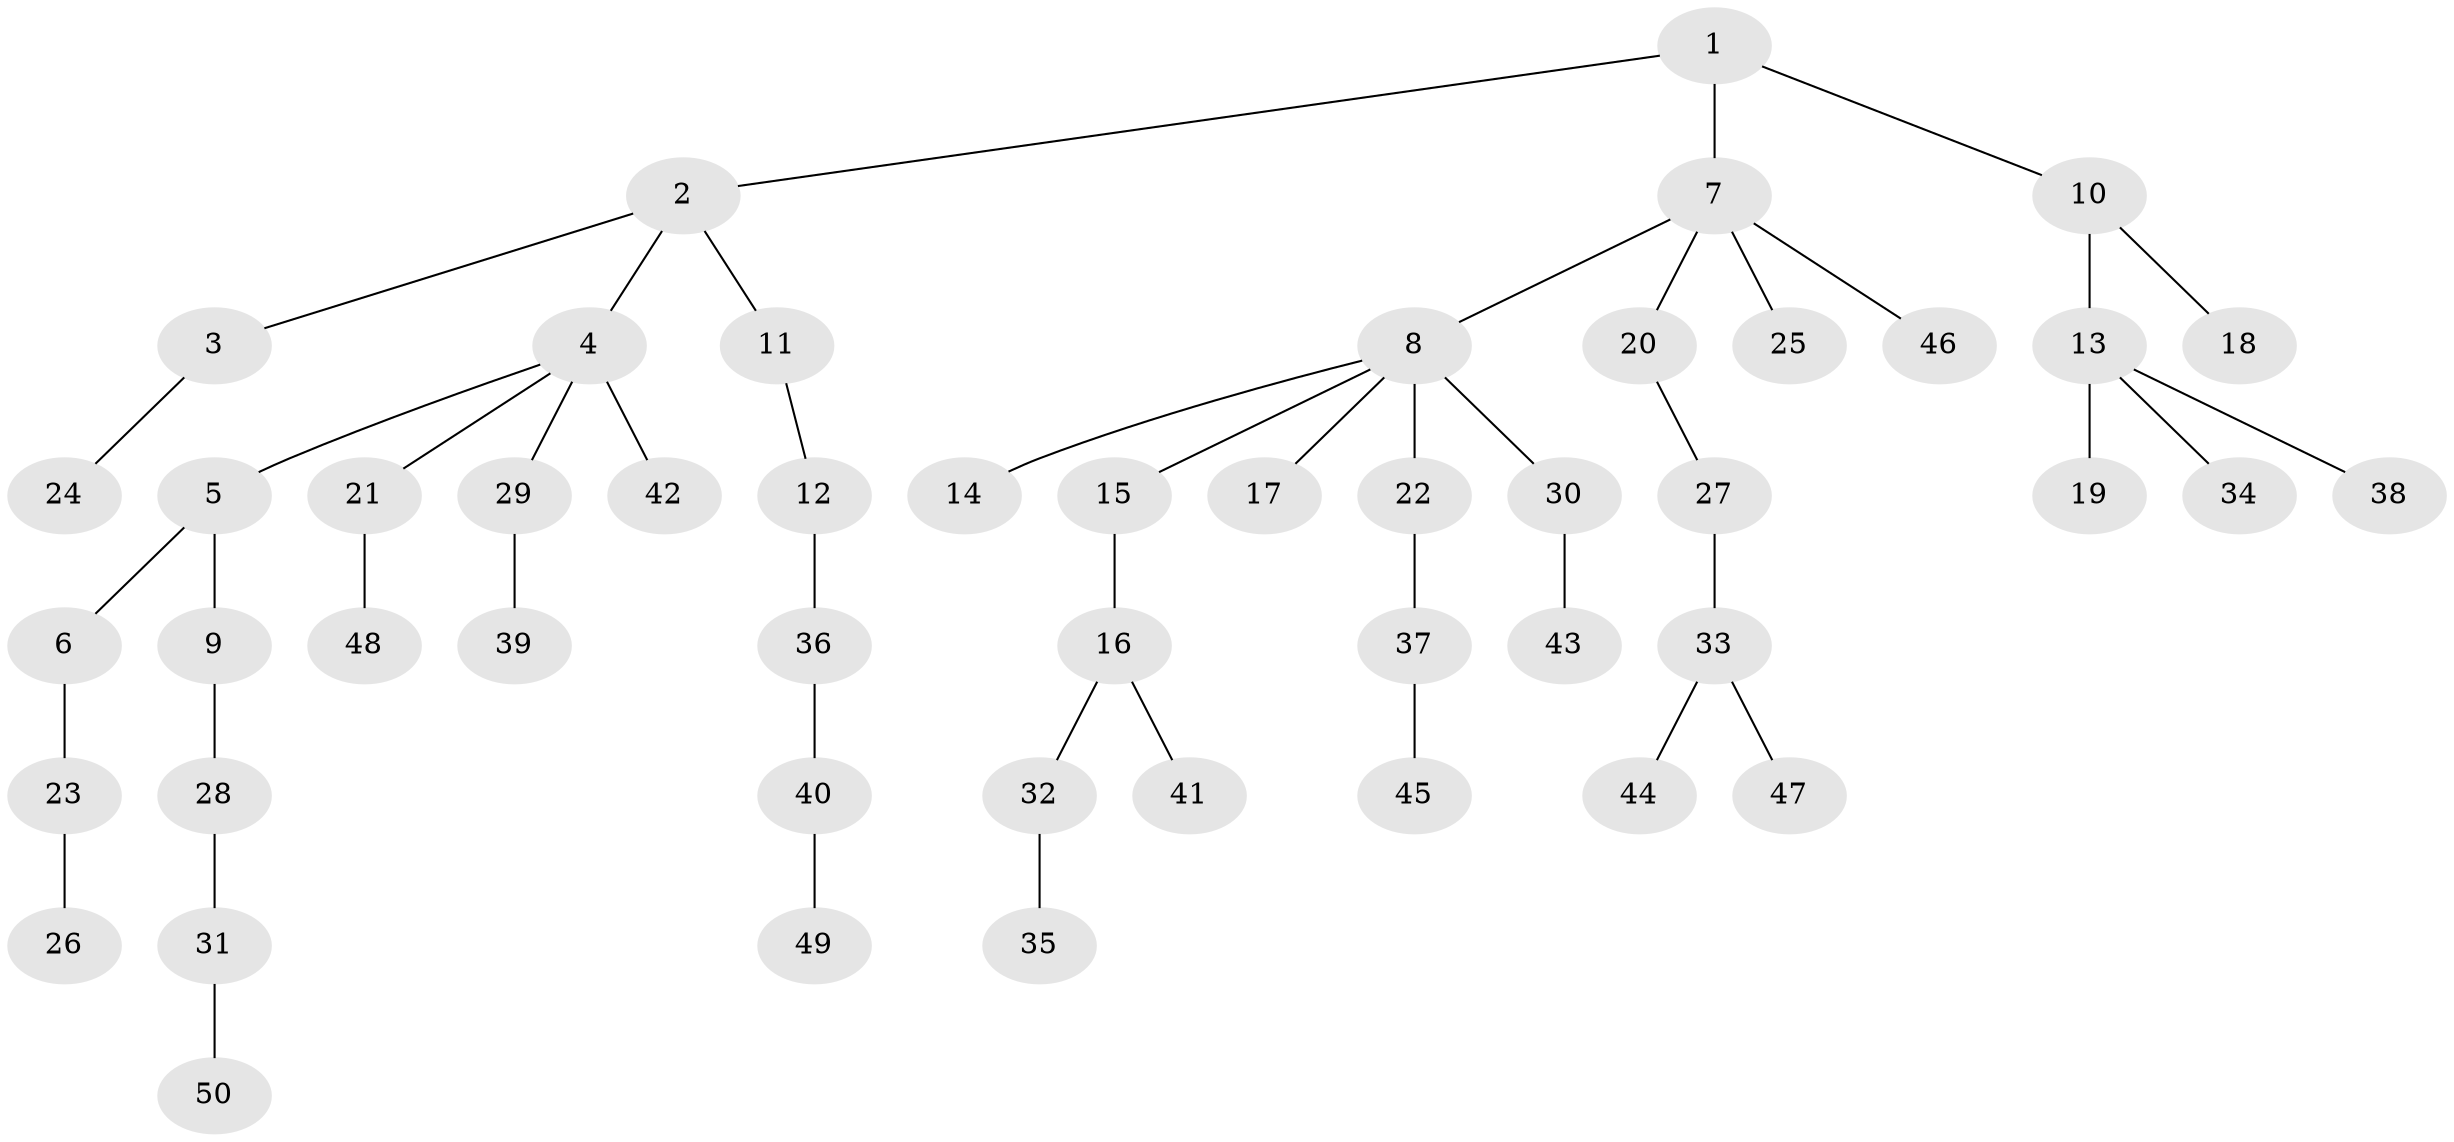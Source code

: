 // original degree distribution, {4: 0.088, 5: 0.008, 2: 0.264, 6: 0.008, 3: 0.136, 1: 0.48, 7: 0.008, 9: 0.008}
// Generated by graph-tools (version 1.1) at 2025/51/03/04/25 22:51:32]
// undirected, 50 vertices, 49 edges
graph export_dot {
  node [color=gray90,style=filled];
  1;
  2;
  3;
  4;
  5;
  6;
  7;
  8;
  9;
  10;
  11;
  12;
  13;
  14;
  15;
  16;
  17;
  18;
  19;
  20;
  21;
  22;
  23;
  24;
  25;
  26;
  27;
  28;
  29;
  30;
  31;
  32;
  33;
  34;
  35;
  36;
  37;
  38;
  39;
  40;
  41;
  42;
  43;
  44;
  45;
  46;
  47;
  48;
  49;
  50;
  1 -- 2 [weight=1.0];
  1 -- 7 [weight=1.0];
  1 -- 10 [weight=1.0];
  2 -- 3 [weight=1.0];
  2 -- 4 [weight=1.0];
  2 -- 11 [weight=1.0];
  3 -- 24 [weight=1.0];
  4 -- 5 [weight=1.0];
  4 -- 21 [weight=1.0];
  4 -- 29 [weight=1.0];
  4 -- 42 [weight=2.0];
  5 -- 6 [weight=1.0];
  5 -- 9 [weight=2.0];
  6 -- 23 [weight=1.0];
  7 -- 8 [weight=1.0];
  7 -- 20 [weight=1.0];
  7 -- 25 [weight=1.0];
  7 -- 46 [weight=1.0];
  8 -- 14 [weight=1.0];
  8 -- 15 [weight=1.0];
  8 -- 17 [weight=1.0];
  8 -- 22 [weight=1.0];
  8 -- 30 [weight=2.0];
  9 -- 28 [weight=1.0];
  10 -- 13 [weight=1.0];
  10 -- 18 [weight=1.0];
  11 -- 12 [weight=1.0];
  12 -- 36 [weight=1.0];
  13 -- 19 [weight=3.0];
  13 -- 34 [weight=1.0];
  13 -- 38 [weight=1.0];
  15 -- 16 [weight=1.0];
  16 -- 32 [weight=1.0];
  16 -- 41 [weight=1.0];
  20 -- 27 [weight=2.0];
  21 -- 48 [weight=1.0];
  22 -- 37 [weight=1.0];
  23 -- 26 [weight=1.0];
  27 -- 33 [weight=1.0];
  28 -- 31 [weight=2.0];
  29 -- 39 [weight=1.0];
  30 -- 43 [weight=1.0];
  31 -- 50 [weight=1.0];
  32 -- 35 [weight=3.0];
  33 -- 44 [weight=1.0];
  33 -- 47 [weight=1.0];
  36 -- 40 [weight=1.0];
  37 -- 45 [weight=1.0];
  40 -- 49 [weight=1.0];
}
